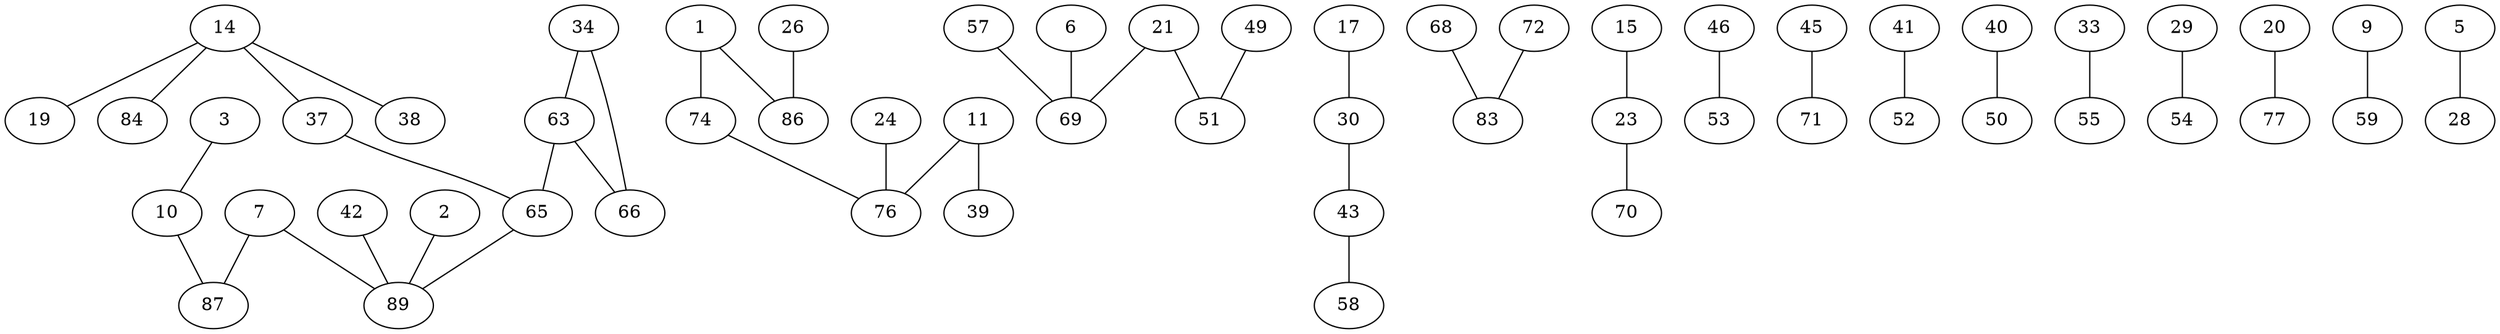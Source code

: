 graph country {
65 -- 89
37 -- 65
42 -- 89
10 -- 87
14 -- 38
3 -- 10
14 -- 19
63 -- 66
34 -- 66
34 -- 63
14 -- 37
7 -- 87
2 -- 89
7 -- 89
63 -- 65
14 -- 84
1 -- 74
11 -- 39
11 -- 76
24 -- 76
26 -- 86
1 -- 86
74 -- 76
21 -- 69
21 -- 51
49 -- 51
57 -- 69
6 -- 69
43 -- 58
30 -- 43
17 -- 30
68 -- 83
72 -- 83
23 -- 70
15 -- 23
46 -- 53
45 -- 71
41 -- 52
40 -- 50
33 -- 55
29 -- 54
20 -- 77
9 -- 59
5 -- 28
}
